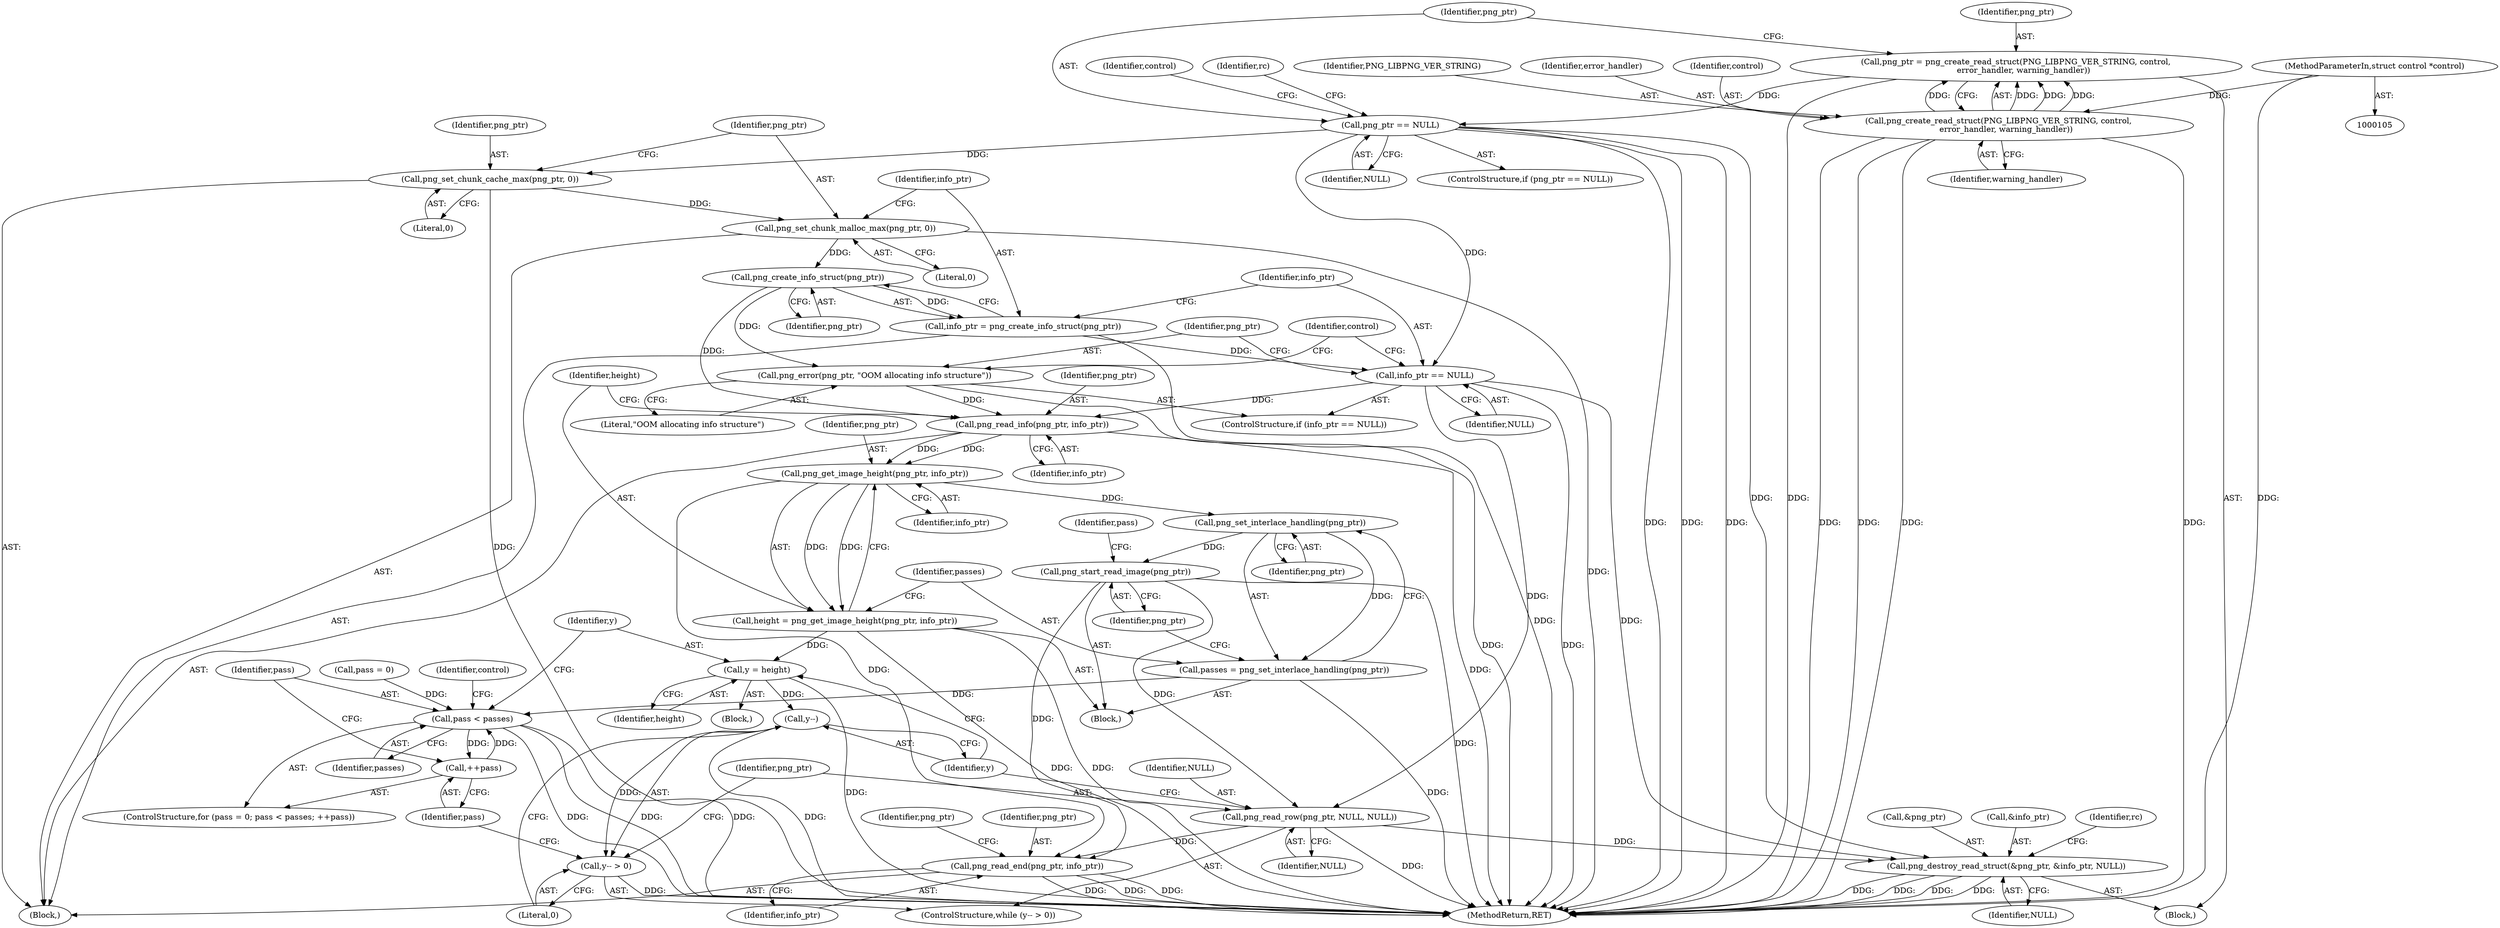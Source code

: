 digraph "0_Android_9d4853418ab2f754c2b63e091c29c5529b8b86ca_172@API" {
"1000159" [label="(Call,png_set_chunk_malloc_max(png_ptr, 0))"];
"1000156" [label="(Call,png_set_chunk_cache_max(png_ptr, 0))"];
"1000122" [label="(Call,png_ptr == NULL)"];
"1000114" [label="(Call,png_ptr = png_create_read_struct(PNG_LIBPNG_VER_STRING, control,\n      error_handler, warning_handler))"];
"1000116" [label="(Call,png_create_read_struct(PNG_LIBPNG_VER_STRING, control,\n      error_handler, warning_handler))"];
"1000106" [label="(MethodParameterIn,struct control *control)"];
"1000165" [label="(Call,png_create_info_struct(png_ptr))"];
"1000163" [label="(Call,info_ptr = png_create_info_struct(png_ptr))"];
"1000168" [label="(Call,info_ptr == NULL)"];
"1000185" [label="(Call,png_read_info(png_ptr, info_ptr))"];
"1000192" [label="(Call,png_get_image_height(png_ptr, info_ptr))"];
"1000190" [label="(Call,height = png_get_image_height(png_ptr, info_ptr))"];
"1000214" [label="(Call,y = height)"];
"1000219" [label="(Call,y--)"];
"1000218" [label="(Call,y-- > 0)"];
"1000198" [label="(Call,png_set_interlace_handling(png_ptr))"];
"1000196" [label="(Call,passes = png_set_interlace_handling(png_ptr))"];
"1000207" [label="(Call,pass < passes)"];
"1000210" [label="(Call,++pass)"];
"1000201" [label="(Call,png_start_read_image(png_ptr))"];
"1000222" [label="(Call,png_read_row(png_ptr, NULL, NULL))"];
"1000237" [label="(Call,png_read_end(png_ptr, info_ptr))"];
"1000240" [label="(Call,png_destroy_read_struct(&png_ptr, &info_ptr, NULL))"];
"1000171" [label="(Call,png_error(png_ptr, \"OOM allocating info structure\"))"];
"1000241" [label="(Call,&png_ptr)"];
"1000157" [label="(Identifier,png_ptr)"];
"1000114" [label="(Call,png_ptr = png_create_read_struct(PNG_LIBPNG_VER_STRING, control,\n      error_handler, warning_handler))"];
"1000169" [label="(Identifier,info_ptr)"];
"1000201" [label="(Call,png_start_read_image(png_ptr))"];
"1000160" [label="(Identifier,png_ptr)"];
"1000166" [label="(Identifier,png_ptr)"];
"1000186" [label="(Identifier,png_ptr)"];
"1000221" [label="(Literal,0)"];
"1000143" [label="(Identifier,rc)"];
"1000167" [label="(ControlStructure,if (info_ptr == NULL))"];
"1000217" [label="(ControlStructure,while (y-- > 0))"];
"1000172" [label="(Identifier,png_ptr)"];
"1000214" [label="(Call,y = height)"];
"1000224" [label="(Identifier,NULL)"];
"1000123" [label="(Identifier,png_ptr)"];
"1000239" [label="(Identifier,info_ptr)"];
"1000219" [label="(Call,y--)"];
"1000117" [label="(Identifier,PNG_LIBPNG_VER_STRING)"];
"1000216" [label="(Identifier,height)"];
"1000107" [label="(Block,)"];
"1000193" [label="(Identifier,png_ptr)"];
"1000165" [label="(Call,png_create_info_struct(png_ptr))"];
"1000245" [label="(Identifier,NULL)"];
"1000116" [label="(Call,png_create_read_struct(PNG_LIBPNG_VER_STRING, control,\n      error_handler, warning_handler))"];
"1000178" [label="(Identifier,control)"];
"1000204" [label="(Call,pass = 0)"];
"1000161" [label="(Literal,0)"];
"1000240" [label="(Call,png_destroy_read_struct(&png_ptr, &info_ptr, NULL))"];
"1000230" [label="(Identifier,control)"];
"1000243" [label="(Call,&info_ptr)"];
"1000215" [label="(Identifier,y)"];
"1000120" [label="(Identifier,warning_handler)"];
"1000248" [label="(MethodReturn,RET)"];
"1000199" [label="(Identifier,png_ptr)"];
"1000196" [label="(Call,passes = png_set_interlace_handling(png_ptr))"];
"1000115" [label="(Identifier,png_ptr)"];
"1000188" [label="(Block,)"];
"1000212" [label="(Block,)"];
"1000191" [label="(Identifier,height)"];
"1000225" [label="(Identifier,NULL)"];
"1000209" [label="(Identifier,passes)"];
"1000124" [label="(Identifier,NULL)"];
"1000187" [label="(Identifier,info_ptr)"];
"1000247" [label="(Identifier,rc)"];
"1000198" [label="(Call,png_set_interlace_handling(png_ptr))"];
"1000220" [label="(Identifier,y)"];
"1000164" [label="(Identifier,info_ptr)"];
"1000163" [label="(Call,info_ptr = png_create_info_struct(png_ptr))"];
"1000159" [label="(Call,png_set_chunk_malloc_max(png_ptr, 0))"];
"1000207" [label="(Call,pass < passes)"];
"1000237" [label="(Call,png_read_end(png_ptr, info_ptr))"];
"1000156" [label="(Call,png_set_chunk_cache_max(png_ptr, 0))"];
"1000185" [label="(Call,png_read_info(png_ptr, info_ptr))"];
"1000203" [label="(ControlStructure,for (pass = 0; pass < passes; ++pass))"];
"1000194" [label="(Identifier,info_ptr)"];
"1000170" [label="(Identifier,NULL)"];
"1000208" [label="(Identifier,pass)"];
"1000118" [label="(Identifier,control)"];
"1000192" [label="(Call,png_get_image_height(png_ptr, info_ptr))"];
"1000205" [label="(Identifier,pass)"];
"1000238" [label="(Identifier,png_ptr)"];
"1000173" [label="(Literal,\"OOM allocating info structure\")"];
"1000158" [label="(Literal,0)"];
"1000197" [label="(Identifier,passes)"];
"1000222" [label="(Call,png_read_row(png_ptr, NULL, NULL))"];
"1000242" [label="(Identifier,png_ptr)"];
"1000202" [label="(Identifier,png_ptr)"];
"1000121" [label="(ControlStructure,if (png_ptr == NULL))"];
"1000168" [label="(Call,info_ptr == NULL)"];
"1000119" [label="(Identifier,error_handler)"];
"1000129" [label="(Identifier,control)"];
"1000171" [label="(Call,png_error(png_ptr, \"OOM allocating info structure\"))"];
"1000190" [label="(Call,height = png_get_image_height(png_ptr, info_ptr))"];
"1000218" [label="(Call,y-- > 0)"];
"1000122" [label="(Call,png_ptr == NULL)"];
"1000223" [label="(Identifier,png_ptr)"];
"1000210" [label="(Call,++pass)"];
"1000154" [label="(Block,)"];
"1000211" [label="(Identifier,pass)"];
"1000106" [label="(MethodParameterIn,struct control *control)"];
"1000159" -> "1000154"  [label="AST: "];
"1000159" -> "1000161"  [label="CFG: "];
"1000160" -> "1000159"  [label="AST: "];
"1000161" -> "1000159"  [label="AST: "];
"1000164" -> "1000159"  [label="CFG: "];
"1000159" -> "1000248"  [label="DDG: "];
"1000156" -> "1000159"  [label="DDG: "];
"1000159" -> "1000165"  [label="DDG: "];
"1000156" -> "1000154"  [label="AST: "];
"1000156" -> "1000158"  [label="CFG: "];
"1000157" -> "1000156"  [label="AST: "];
"1000158" -> "1000156"  [label="AST: "];
"1000160" -> "1000156"  [label="CFG: "];
"1000156" -> "1000248"  [label="DDG: "];
"1000122" -> "1000156"  [label="DDG: "];
"1000122" -> "1000121"  [label="AST: "];
"1000122" -> "1000124"  [label="CFG: "];
"1000123" -> "1000122"  [label="AST: "];
"1000124" -> "1000122"  [label="AST: "];
"1000129" -> "1000122"  [label="CFG: "];
"1000143" -> "1000122"  [label="CFG: "];
"1000122" -> "1000248"  [label="DDG: "];
"1000122" -> "1000248"  [label="DDG: "];
"1000122" -> "1000248"  [label="DDG: "];
"1000114" -> "1000122"  [label="DDG: "];
"1000122" -> "1000168"  [label="DDG: "];
"1000122" -> "1000240"  [label="DDG: "];
"1000114" -> "1000107"  [label="AST: "];
"1000114" -> "1000116"  [label="CFG: "];
"1000115" -> "1000114"  [label="AST: "];
"1000116" -> "1000114"  [label="AST: "];
"1000123" -> "1000114"  [label="CFG: "];
"1000114" -> "1000248"  [label="DDG: "];
"1000116" -> "1000114"  [label="DDG: "];
"1000116" -> "1000114"  [label="DDG: "];
"1000116" -> "1000114"  [label="DDG: "];
"1000116" -> "1000114"  [label="DDG: "];
"1000116" -> "1000120"  [label="CFG: "];
"1000117" -> "1000116"  [label="AST: "];
"1000118" -> "1000116"  [label="AST: "];
"1000119" -> "1000116"  [label="AST: "];
"1000120" -> "1000116"  [label="AST: "];
"1000116" -> "1000248"  [label="DDG: "];
"1000116" -> "1000248"  [label="DDG: "];
"1000116" -> "1000248"  [label="DDG: "];
"1000116" -> "1000248"  [label="DDG: "];
"1000106" -> "1000116"  [label="DDG: "];
"1000106" -> "1000105"  [label="AST: "];
"1000106" -> "1000248"  [label="DDG: "];
"1000165" -> "1000163"  [label="AST: "];
"1000165" -> "1000166"  [label="CFG: "];
"1000166" -> "1000165"  [label="AST: "];
"1000163" -> "1000165"  [label="CFG: "];
"1000165" -> "1000163"  [label="DDG: "];
"1000165" -> "1000171"  [label="DDG: "];
"1000165" -> "1000185"  [label="DDG: "];
"1000163" -> "1000154"  [label="AST: "];
"1000164" -> "1000163"  [label="AST: "];
"1000169" -> "1000163"  [label="CFG: "];
"1000163" -> "1000248"  [label="DDG: "];
"1000163" -> "1000168"  [label="DDG: "];
"1000168" -> "1000167"  [label="AST: "];
"1000168" -> "1000170"  [label="CFG: "];
"1000169" -> "1000168"  [label="AST: "];
"1000170" -> "1000168"  [label="AST: "];
"1000172" -> "1000168"  [label="CFG: "];
"1000178" -> "1000168"  [label="CFG: "];
"1000168" -> "1000248"  [label="DDG: "];
"1000168" -> "1000185"  [label="DDG: "];
"1000168" -> "1000222"  [label="DDG: "];
"1000168" -> "1000240"  [label="DDG: "];
"1000185" -> "1000154"  [label="AST: "];
"1000185" -> "1000187"  [label="CFG: "];
"1000186" -> "1000185"  [label="AST: "];
"1000187" -> "1000185"  [label="AST: "];
"1000191" -> "1000185"  [label="CFG: "];
"1000185" -> "1000248"  [label="DDG: "];
"1000171" -> "1000185"  [label="DDG: "];
"1000185" -> "1000192"  [label="DDG: "];
"1000185" -> "1000192"  [label="DDG: "];
"1000192" -> "1000190"  [label="AST: "];
"1000192" -> "1000194"  [label="CFG: "];
"1000193" -> "1000192"  [label="AST: "];
"1000194" -> "1000192"  [label="AST: "];
"1000190" -> "1000192"  [label="CFG: "];
"1000192" -> "1000190"  [label="DDG: "];
"1000192" -> "1000190"  [label="DDG: "];
"1000192" -> "1000198"  [label="DDG: "];
"1000192" -> "1000237"  [label="DDG: "];
"1000190" -> "1000188"  [label="AST: "];
"1000191" -> "1000190"  [label="AST: "];
"1000197" -> "1000190"  [label="CFG: "];
"1000190" -> "1000248"  [label="DDG: "];
"1000190" -> "1000248"  [label="DDG: "];
"1000190" -> "1000214"  [label="DDG: "];
"1000214" -> "1000212"  [label="AST: "];
"1000214" -> "1000216"  [label="CFG: "];
"1000215" -> "1000214"  [label="AST: "];
"1000216" -> "1000214"  [label="AST: "];
"1000220" -> "1000214"  [label="CFG: "];
"1000214" -> "1000248"  [label="DDG: "];
"1000214" -> "1000219"  [label="DDG: "];
"1000219" -> "1000218"  [label="AST: "];
"1000219" -> "1000220"  [label="CFG: "];
"1000220" -> "1000219"  [label="AST: "];
"1000221" -> "1000219"  [label="CFG: "];
"1000219" -> "1000248"  [label="DDG: "];
"1000219" -> "1000218"  [label="DDG: "];
"1000218" -> "1000217"  [label="AST: "];
"1000218" -> "1000221"  [label="CFG: "];
"1000221" -> "1000218"  [label="AST: "];
"1000223" -> "1000218"  [label="CFG: "];
"1000211" -> "1000218"  [label="CFG: "];
"1000218" -> "1000248"  [label="DDG: "];
"1000198" -> "1000196"  [label="AST: "];
"1000198" -> "1000199"  [label="CFG: "];
"1000199" -> "1000198"  [label="AST: "];
"1000196" -> "1000198"  [label="CFG: "];
"1000198" -> "1000196"  [label="DDG: "];
"1000198" -> "1000201"  [label="DDG: "];
"1000196" -> "1000188"  [label="AST: "];
"1000197" -> "1000196"  [label="AST: "];
"1000202" -> "1000196"  [label="CFG: "];
"1000196" -> "1000248"  [label="DDG: "];
"1000196" -> "1000207"  [label="DDG: "];
"1000207" -> "1000203"  [label="AST: "];
"1000207" -> "1000209"  [label="CFG: "];
"1000208" -> "1000207"  [label="AST: "];
"1000209" -> "1000207"  [label="AST: "];
"1000215" -> "1000207"  [label="CFG: "];
"1000230" -> "1000207"  [label="CFG: "];
"1000207" -> "1000248"  [label="DDG: "];
"1000207" -> "1000248"  [label="DDG: "];
"1000207" -> "1000248"  [label="DDG: "];
"1000210" -> "1000207"  [label="DDG: "];
"1000204" -> "1000207"  [label="DDG: "];
"1000207" -> "1000210"  [label="DDG: "];
"1000210" -> "1000203"  [label="AST: "];
"1000210" -> "1000211"  [label="CFG: "];
"1000211" -> "1000210"  [label="AST: "];
"1000208" -> "1000210"  [label="CFG: "];
"1000201" -> "1000188"  [label="AST: "];
"1000201" -> "1000202"  [label="CFG: "];
"1000202" -> "1000201"  [label="AST: "];
"1000205" -> "1000201"  [label="CFG: "];
"1000201" -> "1000248"  [label="DDG: "];
"1000201" -> "1000222"  [label="DDG: "];
"1000201" -> "1000237"  [label="DDG: "];
"1000222" -> "1000217"  [label="AST: "];
"1000222" -> "1000225"  [label="CFG: "];
"1000223" -> "1000222"  [label="AST: "];
"1000224" -> "1000222"  [label="AST: "];
"1000225" -> "1000222"  [label="AST: "];
"1000220" -> "1000222"  [label="CFG: "];
"1000222" -> "1000248"  [label="DDG: "];
"1000222" -> "1000237"  [label="DDG: "];
"1000222" -> "1000240"  [label="DDG: "];
"1000237" -> "1000154"  [label="AST: "];
"1000237" -> "1000239"  [label="CFG: "];
"1000238" -> "1000237"  [label="AST: "];
"1000239" -> "1000237"  [label="AST: "];
"1000242" -> "1000237"  [label="CFG: "];
"1000237" -> "1000248"  [label="DDG: "];
"1000237" -> "1000248"  [label="DDG: "];
"1000237" -> "1000248"  [label="DDG: "];
"1000240" -> "1000107"  [label="AST: "];
"1000240" -> "1000245"  [label="CFG: "];
"1000241" -> "1000240"  [label="AST: "];
"1000243" -> "1000240"  [label="AST: "];
"1000245" -> "1000240"  [label="AST: "];
"1000247" -> "1000240"  [label="CFG: "];
"1000240" -> "1000248"  [label="DDG: "];
"1000240" -> "1000248"  [label="DDG: "];
"1000240" -> "1000248"  [label="DDG: "];
"1000240" -> "1000248"  [label="DDG: "];
"1000171" -> "1000167"  [label="AST: "];
"1000171" -> "1000173"  [label="CFG: "];
"1000172" -> "1000171"  [label="AST: "];
"1000173" -> "1000171"  [label="AST: "];
"1000178" -> "1000171"  [label="CFG: "];
"1000171" -> "1000248"  [label="DDG: "];
}
